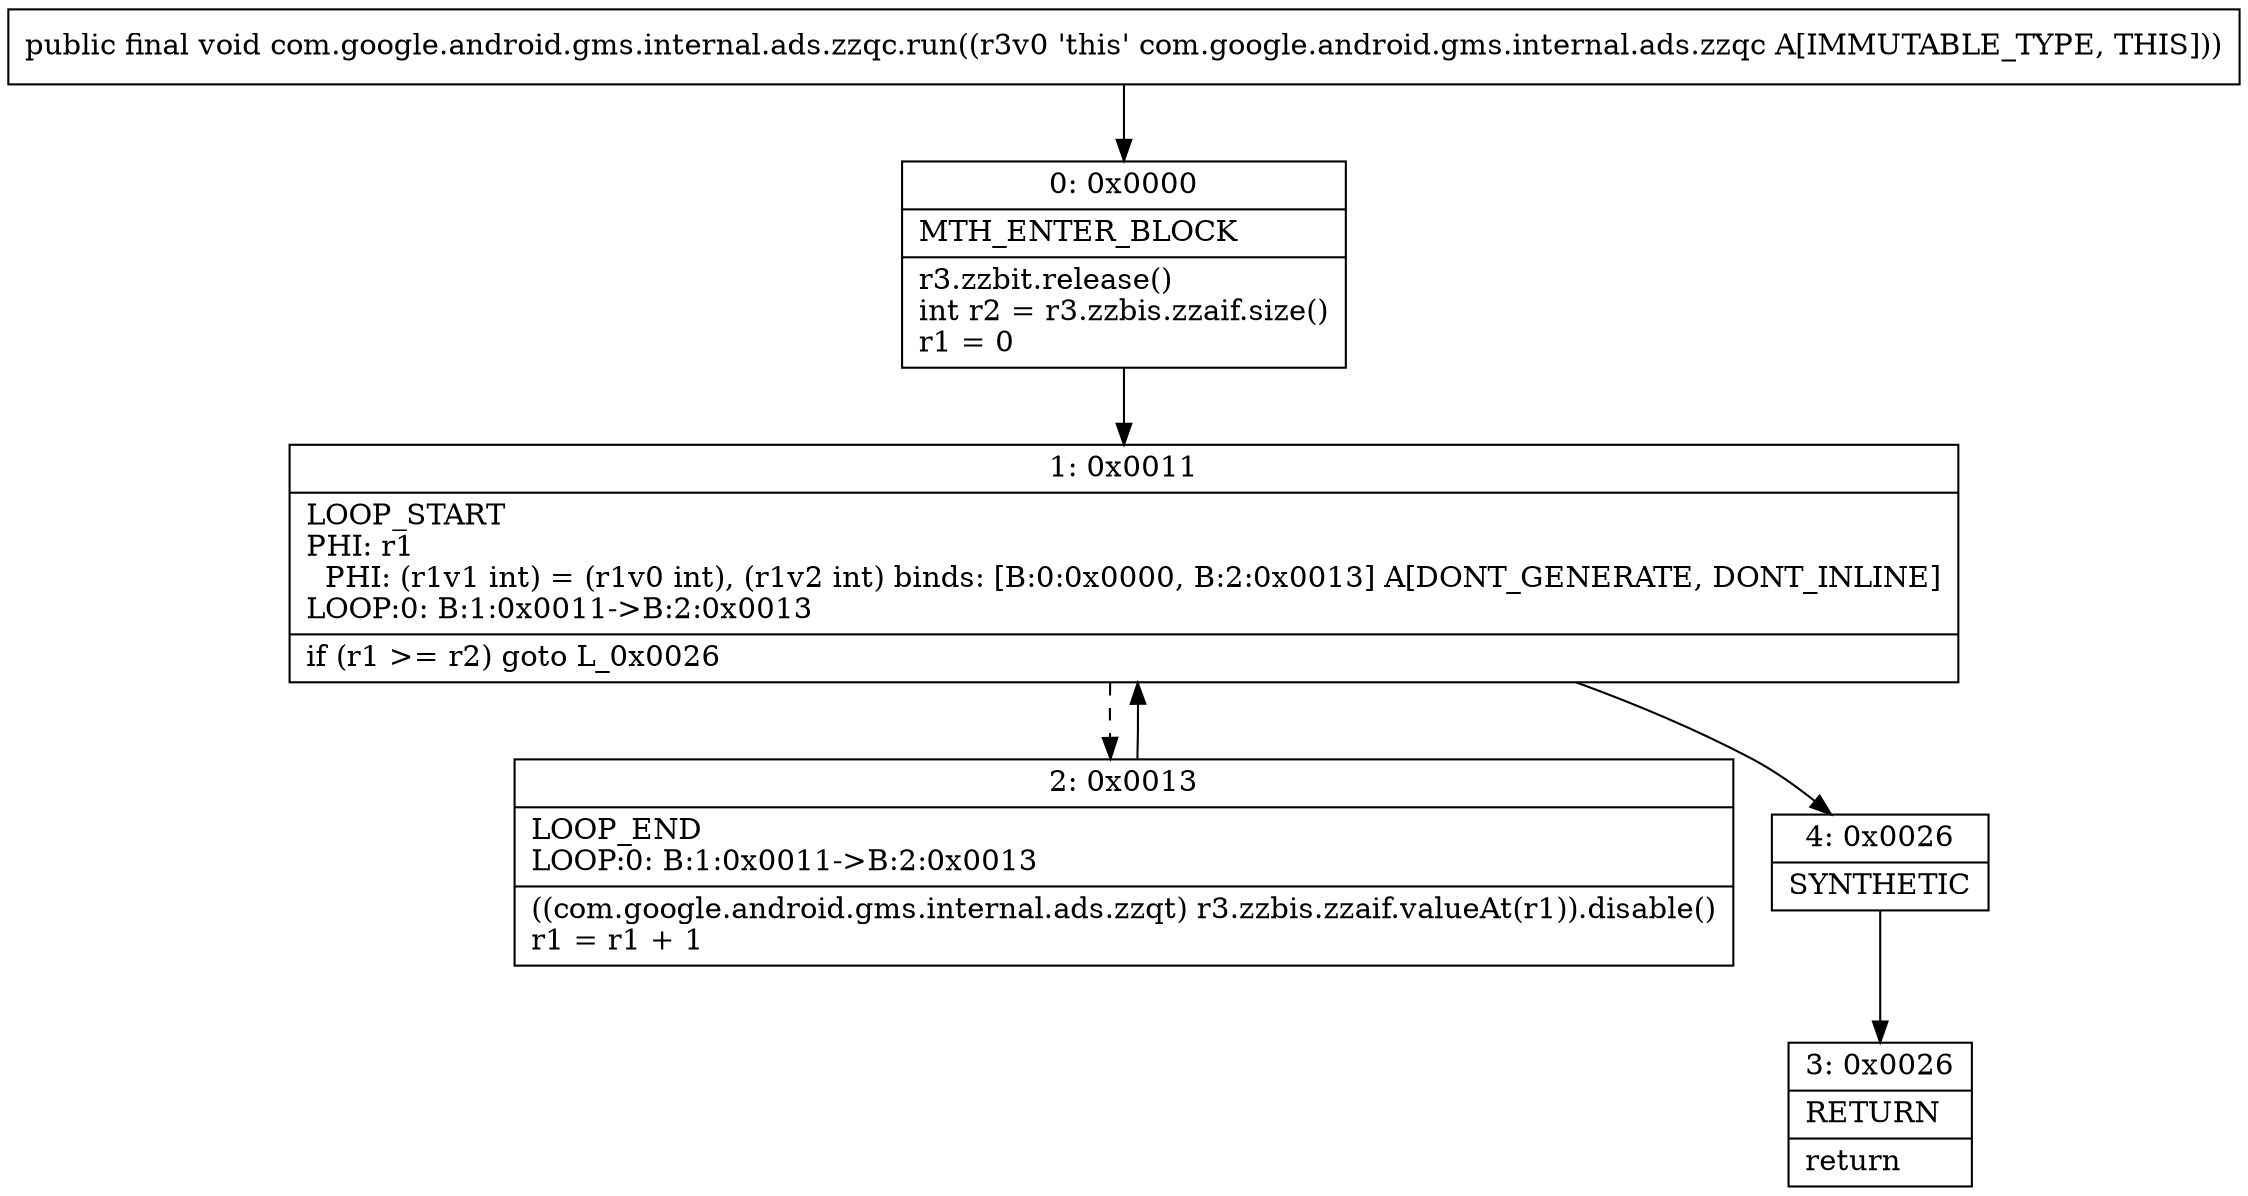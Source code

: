 digraph "CFG forcom.google.android.gms.internal.ads.zzqc.run()V" {
Node_0 [shape=record,label="{0\:\ 0x0000|MTH_ENTER_BLOCK\l|r3.zzbit.release()\lint r2 = r3.zzbis.zzaif.size()\lr1 = 0\l}"];
Node_1 [shape=record,label="{1\:\ 0x0011|LOOP_START\lPHI: r1 \l  PHI: (r1v1 int) = (r1v0 int), (r1v2 int) binds: [B:0:0x0000, B:2:0x0013] A[DONT_GENERATE, DONT_INLINE]\lLOOP:0: B:1:0x0011\-\>B:2:0x0013\l|if (r1 \>= r2) goto L_0x0026\l}"];
Node_2 [shape=record,label="{2\:\ 0x0013|LOOP_END\lLOOP:0: B:1:0x0011\-\>B:2:0x0013\l|((com.google.android.gms.internal.ads.zzqt) r3.zzbis.zzaif.valueAt(r1)).disable()\lr1 = r1 + 1\l}"];
Node_3 [shape=record,label="{3\:\ 0x0026|RETURN\l|return\l}"];
Node_4 [shape=record,label="{4\:\ 0x0026|SYNTHETIC\l}"];
MethodNode[shape=record,label="{public final void com.google.android.gms.internal.ads.zzqc.run((r3v0 'this' com.google.android.gms.internal.ads.zzqc A[IMMUTABLE_TYPE, THIS])) }"];
MethodNode -> Node_0;
Node_0 -> Node_1;
Node_1 -> Node_2[style=dashed];
Node_1 -> Node_4;
Node_2 -> Node_1;
Node_4 -> Node_3;
}

